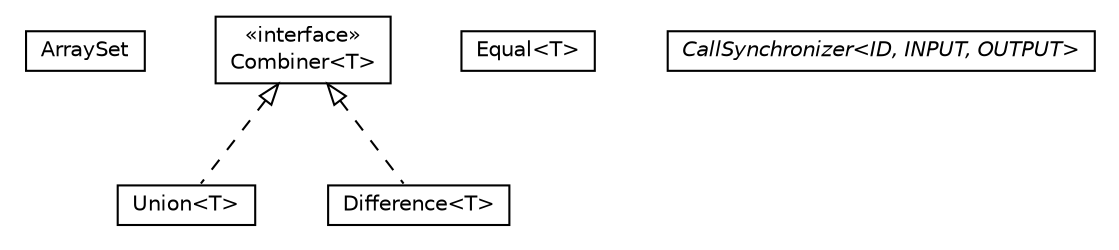 #!/usr/local/bin/dot
#
# Class diagram 
# Generated by UMLGraph version R5_6-24-gf6e263 (http://www.umlgraph.org/)
#

digraph G {
	edge [fontname="Helvetica",fontsize=10,labelfontname="Helvetica",labelfontsize=10];
	node [fontname="Helvetica",fontsize=10,shape=plaintext];
	nodesep=0.25;
	ranksep=0.5;
	// org.universAAL.ri.gateway.utils.ArraySet
	c3202 [label=<<table title="org.universAAL.ri.gateway.utils.ArraySet" border="0" cellborder="1" cellspacing="0" cellpadding="2" port="p" href="./ArraySet.html">
		<tr><td><table border="0" cellspacing="0" cellpadding="1">
<tr><td align="center" balign="center"> ArraySet </td></tr>
		</table></td></tr>
		</table>>, URL="./ArraySet.html", fontname="Helvetica", fontcolor="black", fontsize=10.0];
	// org.universAAL.ri.gateway.utils.ArraySet.Combiner<T>
	c3203 [label=<<table title="org.universAAL.ri.gateway.utils.ArraySet.Combiner" border="0" cellborder="1" cellspacing="0" cellpadding="2" port="p" href="./ArraySet.Combiner.html">
		<tr><td><table border="0" cellspacing="0" cellpadding="1">
<tr><td align="center" balign="center"> &#171;interface&#187; </td></tr>
<tr><td align="center" balign="center"> Combiner&lt;T&gt; </td></tr>
		</table></td></tr>
		</table>>, URL="./ArraySet.Combiner.html", fontname="Helvetica", fontcolor="black", fontsize=10.0];
	// org.universAAL.ri.gateway.utils.ArraySet.Union<T>
	c3204 [label=<<table title="org.universAAL.ri.gateway.utils.ArraySet.Union" border="0" cellborder="1" cellspacing="0" cellpadding="2" port="p" href="./ArraySet.Union.html">
		<tr><td><table border="0" cellspacing="0" cellpadding="1">
<tr><td align="center" balign="center"> Union&lt;T&gt; </td></tr>
		</table></td></tr>
		</table>>, URL="./ArraySet.Union.html", fontname="Helvetica", fontcolor="black", fontsize=10.0];
	// org.universAAL.ri.gateway.utils.ArraySet.Difference<T>
	c3205 [label=<<table title="org.universAAL.ri.gateway.utils.ArraySet.Difference" border="0" cellborder="1" cellspacing="0" cellpadding="2" port="p" href="./ArraySet.Difference.html">
		<tr><td><table border="0" cellspacing="0" cellpadding="1">
<tr><td align="center" balign="center"> Difference&lt;T&gt; </td></tr>
		</table></td></tr>
		</table>>, URL="./ArraySet.Difference.html", fontname="Helvetica", fontcolor="black", fontsize=10.0];
	// org.universAAL.ri.gateway.utils.ArraySet.Equal<T>
	c3206 [label=<<table title="org.universAAL.ri.gateway.utils.ArraySet.Equal" border="0" cellborder="1" cellspacing="0" cellpadding="2" port="p" href="./ArraySet.Equal.html">
		<tr><td><table border="0" cellspacing="0" cellpadding="1">
<tr><td align="center" balign="center"> Equal&lt;T&gt; </td></tr>
		</table></td></tr>
		</table>>, URL="./ArraySet.Equal.html", fontname="Helvetica", fontcolor="black", fontsize=10.0];
	// org.universAAL.ri.gateway.utils.CallSynchronizer<ID, INPUT, OUTPUT>
	c3207 [label=<<table title="org.universAAL.ri.gateway.utils.CallSynchronizer" border="0" cellborder="1" cellspacing="0" cellpadding="2" port="p" href="./CallSynchronizer.html">
		<tr><td><table border="0" cellspacing="0" cellpadding="1">
<tr><td align="center" balign="center"><font face="Helvetica-Oblique"> CallSynchronizer&lt;ID, INPUT, OUTPUT&gt; </font></td></tr>
		</table></td></tr>
		</table>>, URL="./CallSynchronizer.html", fontname="Helvetica", fontcolor="black", fontsize=10.0];
	//org.universAAL.ri.gateway.utils.ArraySet.Union<T> implements org.universAAL.ri.gateway.utils.ArraySet.Combiner<T>
	c3203:p -> c3204:p [dir=back,arrowtail=empty,style=dashed];
	//org.universAAL.ri.gateway.utils.ArraySet.Difference<T> implements org.universAAL.ri.gateway.utils.ArraySet.Combiner<T>
	c3203:p -> c3205:p [dir=back,arrowtail=empty,style=dashed];
}

